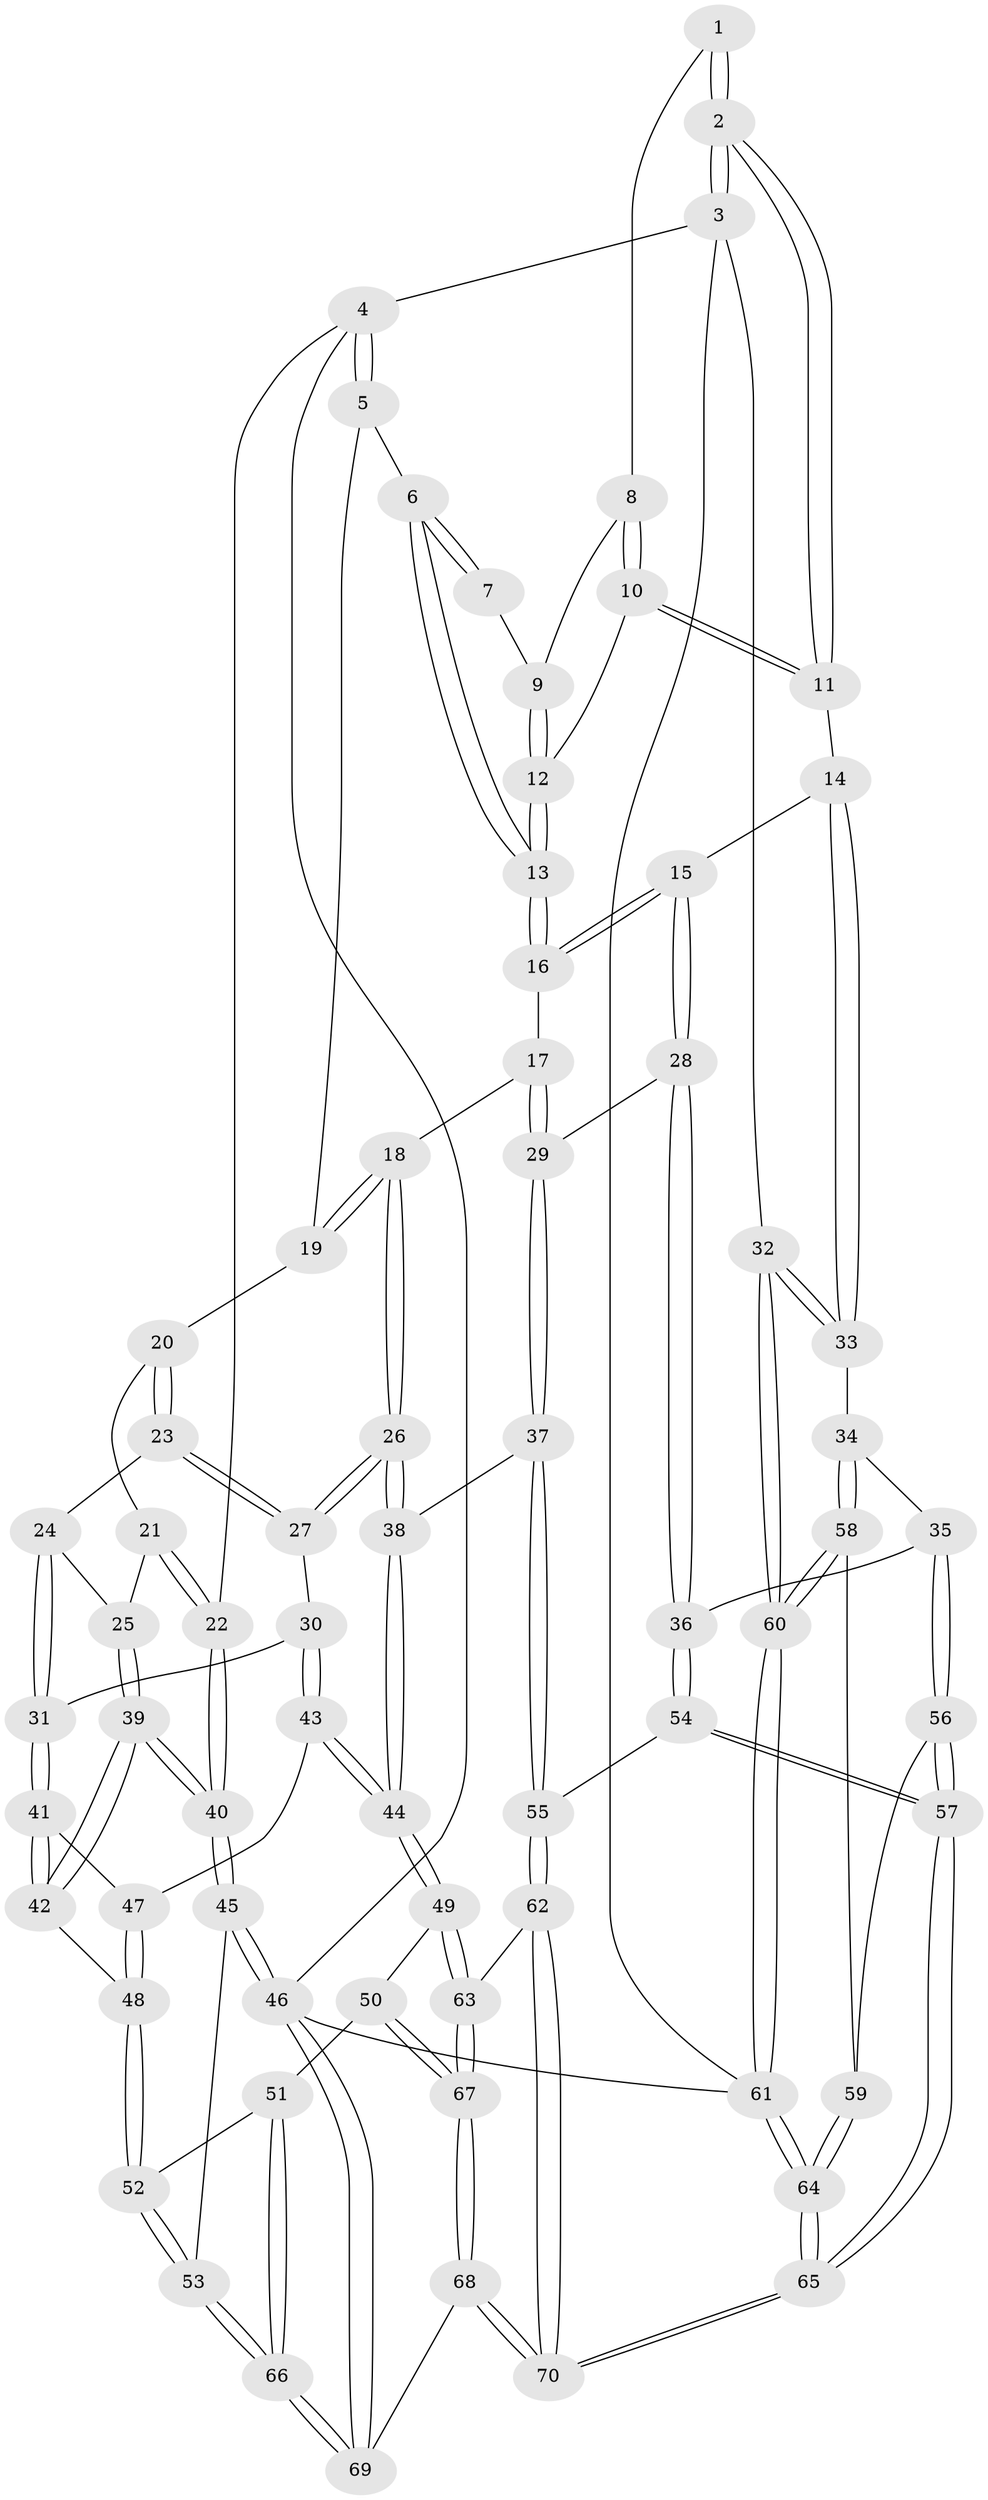 // coarse degree distribution, {3: 0.125, 7: 0.025, 5: 0.35, 4: 0.475, 6: 0.025}
// Generated by graph-tools (version 1.1) at 2025/24/03/03/25 07:24:37]
// undirected, 70 vertices, 172 edges
graph export_dot {
graph [start="1"]
  node [color=gray90,style=filled];
  1 [pos="+0.5797414057181707+0"];
  2 [pos="+1+0"];
  3 [pos="+1+0"];
  4 [pos="+0+0"];
  5 [pos="+0.22570918587032393+0"];
  6 [pos="+0.34273775905173465+0"];
  7 [pos="+0.5672693210513409+0"];
  8 [pos="+0.6699534001163766+0.08489730731131015"];
  9 [pos="+0.6073409174526523+0.1461601080248319"];
  10 [pos="+0.6948304756918483+0.12930527267398761"];
  11 [pos="+0.8186227187375702+0.1992988874923992"];
  12 [pos="+0.6044453507227563+0.18663283750719284"];
  13 [pos="+0.5397666118174427+0.2785930164943581"];
  14 [pos="+0.7816001950963791+0.31532747529661054"];
  15 [pos="+0.7689951232539289+0.32232877436346163"];
  16 [pos="+0.5414966632852017+0.2872470834200713"];
  17 [pos="+0.5297766169748482+0.30305463177195696"];
  18 [pos="+0.4272946659891659+0.3735747983011456"];
  19 [pos="+0.2422182128042594+0.2321878243438348"];
  20 [pos="+0.18099214383463608+0.3352749901750916"];
  21 [pos="+0.04985621407599725+0.29422913988270516"];
  22 [pos="+0+0.04369255197458608"];
  23 [pos="+0.17871660994576646+0.36861396411501796"];
  24 [pos="+0.13717436067153432+0.401014947677372"];
  25 [pos="+0.058416905060690236+0.43266489256951"];
  26 [pos="+0.41023039153162344+0.42022828580493543"];
  27 [pos="+0.20753236075546042+0.4008513066524254"];
  28 [pos="+0.7039819147522635+0.544601413888771"];
  29 [pos="+0.625485253762749+0.5491115409429093"];
  30 [pos="+0.22874212287767404+0.4811781814583275"];
  31 [pos="+0.14798193419784916+0.5300507752684702"];
  32 [pos="+1+0.49116481020112257"];
  33 [pos="+1+0.48914454156826415"];
  34 [pos="+0.8409581358055607+0.5935616288253168"];
  35 [pos="+0.7850280433603338+0.584602115465353"];
  36 [pos="+0.7075992161715436+0.5480975261977743"];
  37 [pos="+0.5292525810958112+0.5978089195904382"];
  38 [pos="+0.4029664884100334+0.58277573340291"];
  39 [pos="+0+0.5649356986385823"];
  40 [pos="+0+0.5723304708355057"];
  41 [pos="+0.14681184828109828+0.5317608970947766"];
  42 [pos="+0.08397058212546114+0.5512427902506225"];
  43 [pos="+0.317053791056399+0.558495039096691"];
  44 [pos="+0.3968753561538788+0.5874994740277217"];
  45 [pos="+0+0.6607112908181185"];
  46 [pos="+0+1"];
  47 [pos="+0.1975502621790751+0.5815989158025848"];
  48 [pos="+0.1732645783559038+0.6293104502695712"];
  49 [pos="+0.35131853151368697+0.7015777669698976"];
  50 [pos="+0.2902748937869486+0.7373348210224693"];
  51 [pos="+0.23696333215540616+0.7463418244166158"];
  52 [pos="+0.1689677822164118+0.7083847083114684"];
  53 [pos="+0+0.6966761790088883"];
  54 [pos="+0.6758149234399025+0.787028261740055"];
  55 [pos="+0.6080023639311554+0.7841890853408995"];
  56 [pos="+0.7530630842724699+0.7647658324081739"];
  57 [pos="+0.6876040762448896+0.7925884611446522"];
  58 [pos="+0.8640262145721768+0.7316335592911085"];
  59 [pos="+0.8196651327876279+0.7647826910591067"];
  60 [pos="+1+0.8379546452819964"];
  61 [pos="+1+1"];
  62 [pos="+0.5362704492283297+0.84256999918857"];
  63 [pos="+0.4793761085431607+0.8540241124117954"];
  64 [pos="+1+1"];
  65 [pos="+0.877375216503466+1"];
  66 [pos="+0.15281100245552323+0.9053996059701371"];
  67 [pos="+0.3459939650480042+1"];
  68 [pos="+0.335754311401741+1"];
  69 [pos="+0.1624670784748596+1"];
  70 [pos="+0.8013493563624017+1"];
  1 -- 2;
  1 -- 2;
  1 -- 8;
  2 -- 3;
  2 -- 3;
  2 -- 11;
  2 -- 11;
  3 -- 4;
  3 -- 32;
  3 -- 61;
  4 -- 5;
  4 -- 5;
  4 -- 22;
  4 -- 46;
  5 -- 6;
  5 -- 19;
  6 -- 7;
  6 -- 7;
  6 -- 13;
  6 -- 13;
  7 -- 9;
  8 -- 9;
  8 -- 10;
  8 -- 10;
  9 -- 12;
  9 -- 12;
  10 -- 11;
  10 -- 11;
  10 -- 12;
  11 -- 14;
  12 -- 13;
  12 -- 13;
  13 -- 16;
  13 -- 16;
  14 -- 15;
  14 -- 33;
  14 -- 33;
  15 -- 16;
  15 -- 16;
  15 -- 28;
  15 -- 28;
  16 -- 17;
  17 -- 18;
  17 -- 29;
  17 -- 29;
  18 -- 19;
  18 -- 19;
  18 -- 26;
  18 -- 26;
  19 -- 20;
  20 -- 21;
  20 -- 23;
  20 -- 23;
  21 -- 22;
  21 -- 22;
  21 -- 25;
  22 -- 40;
  22 -- 40;
  23 -- 24;
  23 -- 27;
  23 -- 27;
  24 -- 25;
  24 -- 31;
  24 -- 31;
  25 -- 39;
  25 -- 39;
  26 -- 27;
  26 -- 27;
  26 -- 38;
  26 -- 38;
  27 -- 30;
  28 -- 29;
  28 -- 36;
  28 -- 36;
  29 -- 37;
  29 -- 37;
  30 -- 31;
  30 -- 43;
  30 -- 43;
  31 -- 41;
  31 -- 41;
  32 -- 33;
  32 -- 33;
  32 -- 60;
  32 -- 60;
  33 -- 34;
  34 -- 35;
  34 -- 58;
  34 -- 58;
  35 -- 36;
  35 -- 56;
  35 -- 56;
  36 -- 54;
  36 -- 54;
  37 -- 38;
  37 -- 55;
  37 -- 55;
  38 -- 44;
  38 -- 44;
  39 -- 40;
  39 -- 40;
  39 -- 42;
  39 -- 42;
  40 -- 45;
  40 -- 45;
  41 -- 42;
  41 -- 42;
  41 -- 47;
  42 -- 48;
  43 -- 44;
  43 -- 44;
  43 -- 47;
  44 -- 49;
  44 -- 49;
  45 -- 46;
  45 -- 46;
  45 -- 53;
  46 -- 69;
  46 -- 69;
  46 -- 61;
  47 -- 48;
  47 -- 48;
  48 -- 52;
  48 -- 52;
  49 -- 50;
  49 -- 63;
  49 -- 63;
  50 -- 51;
  50 -- 67;
  50 -- 67;
  51 -- 52;
  51 -- 66;
  51 -- 66;
  52 -- 53;
  52 -- 53;
  53 -- 66;
  53 -- 66;
  54 -- 55;
  54 -- 57;
  54 -- 57;
  55 -- 62;
  55 -- 62;
  56 -- 57;
  56 -- 57;
  56 -- 59;
  57 -- 65;
  57 -- 65;
  58 -- 59;
  58 -- 60;
  58 -- 60;
  59 -- 64;
  59 -- 64;
  60 -- 61;
  60 -- 61;
  61 -- 64;
  61 -- 64;
  62 -- 63;
  62 -- 70;
  62 -- 70;
  63 -- 67;
  63 -- 67;
  64 -- 65;
  64 -- 65;
  65 -- 70;
  65 -- 70;
  66 -- 69;
  66 -- 69;
  67 -- 68;
  67 -- 68;
  68 -- 69;
  68 -- 70;
  68 -- 70;
}
